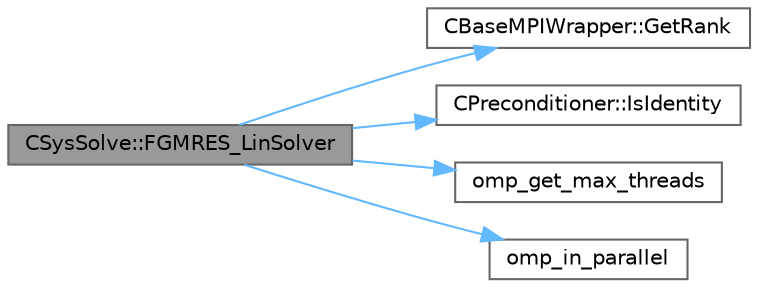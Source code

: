 digraph "CSysSolve::FGMRES_LinSolver"
{
 // LATEX_PDF_SIZE
  bgcolor="transparent";
  edge [fontname=Helvetica,fontsize=10,labelfontname=Helvetica,labelfontsize=10];
  node [fontname=Helvetica,fontsize=10,shape=box,height=0.2,width=0.4];
  rankdir="LR";
  Node1 [id="Node000001",label="CSysSolve::FGMRES_LinSolver",height=0.2,width=0.4,color="gray40", fillcolor="grey60", style="filled", fontcolor="black",tooltip="Flexible Generalized Minimal Residual method."];
  Node1 -> Node2 [id="edge1_Node000001_Node000002",color="steelblue1",style="solid",tooltip=" "];
  Node2 [id="Node000002",label="CBaseMPIWrapper::GetRank",height=0.2,width=0.4,color="grey40", fillcolor="white", style="filled",URL="$classCBaseMPIWrapper.html#a63e1f265b788b4e56cb7ebdeba29b78e",tooltip=" "];
  Node1 -> Node3 [id="edge2_Node000001_Node000003",color="steelblue1",style="solid",tooltip=" "];
  Node3 [id="Node000003",label="CPreconditioner::IsIdentity",height=0.2,width=0.4,color="grey40", fillcolor="white", style="filled",URL="$classCPreconditioner.html#acd274ef50ed8a59b9f251396cd130fda",tooltip="Return true to identify the identity preconditioner, may allow some solvers to be more efficient."];
  Node1 -> Node4 [id="edge3_Node000001_Node000004",color="steelblue1",style="solid",tooltip=" "];
  Node4 [id="Node000004",label="omp_get_max_threads",height=0.2,width=0.4,color="grey40", fillcolor="white", style="filled",URL="$omp__structure_8hpp.html#a2f7befecc7b1a4eaade8d81fa6524225",tooltip="Maximum number of threads available."];
  Node1 -> Node5 [id="edge4_Node000001_Node000005",color="steelblue1",style="solid",tooltip=" "];
  Node5 [id="Node000005",label="omp_in_parallel",height=0.2,width=0.4,color="grey40", fillcolor="white", style="filled",URL="$omp__structure_8hpp.html#a74dcff027d4e303b08dd7f82c053faf6",tooltip="Returns true if inside a parallel section."];
}
